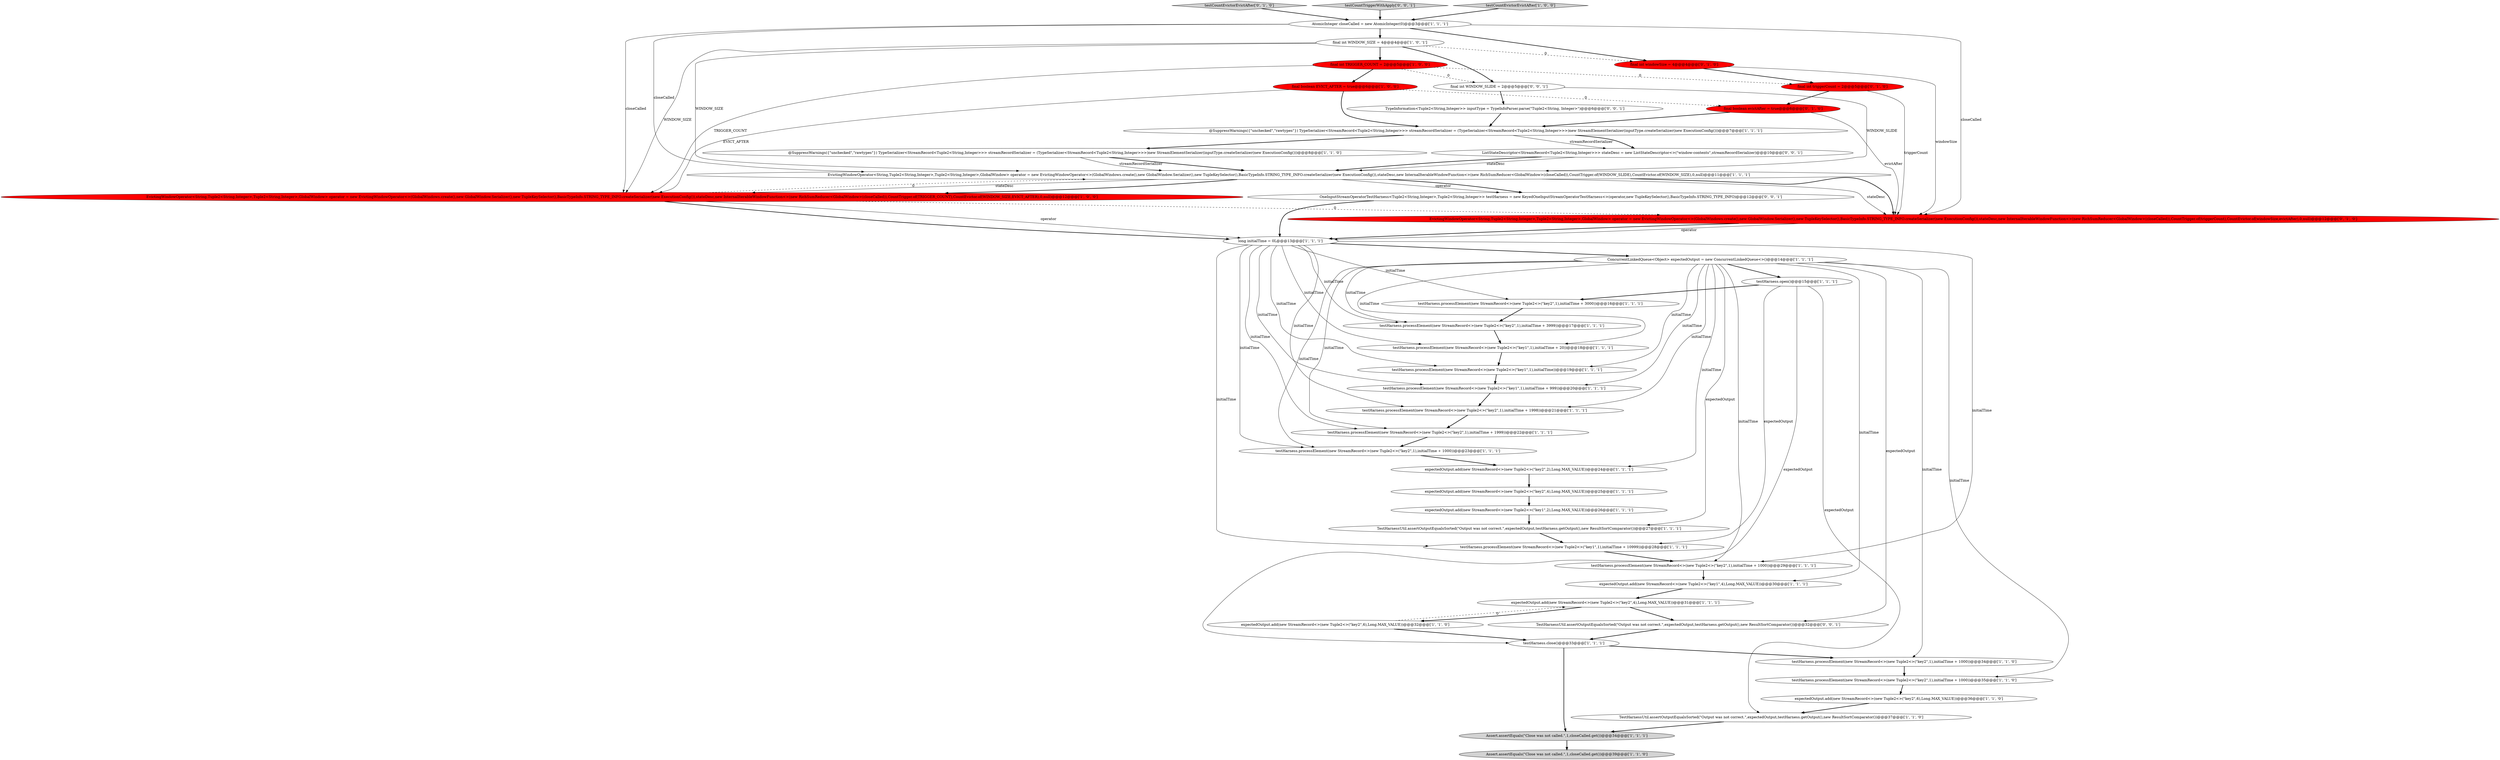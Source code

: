 digraph {
25 [style = filled, label = "testHarness.processElement(new StreamRecord<>(new Tuple2<>(\"key1\",1),initialTime + 999))@@@20@@@['1', '1', '1']", fillcolor = white, shape = ellipse image = "AAA0AAABBB1BBB"];
7 [style = filled, label = "testHarness.close()@@@33@@@['1', '1', '1']", fillcolor = white, shape = ellipse image = "AAA0AAABBB1BBB"];
15 [style = filled, label = "testHarness.processElement(new StreamRecord<>(new Tuple2<>(\"key2\",1),initialTime + 1000))@@@35@@@['1', '1', '0']", fillcolor = white, shape = ellipse image = "AAA0AAABBB1BBB"];
13 [style = filled, label = "testHarness.processElement(new StreamRecord<>(new Tuple2<>(\"key2\",1),initialTime + 1999))@@@22@@@['1', '1', '1']", fillcolor = white, shape = ellipse image = "AAA0AAABBB1BBB"];
32 [style = filled, label = "final int WINDOW_SIZE = 4@@@4@@@['1', '0', '1']", fillcolor = white, shape = ellipse image = "AAA0AAABBB1BBB"];
38 [style = filled, label = "final int triggerCount = 2@@@5@@@['0', '1', '0']", fillcolor = red, shape = ellipse image = "AAA1AAABBB2BBB"];
18 [style = filled, label = "expectedOutput.add(new StreamRecord<>(new Tuple2<>(\"key2\",6),Long.MAX_VALUE))@@@36@@@['1', '1', '0']", fillcolor = white, shape = ellipse image = "AAA0AAABBB1BBB"];
19 [style = filled, label = "testHarness.processElement(new StreamRecord<>(new Tuple2<>(\"key2\",1),initialTime + 1998))@@@21@@@['1', '1', '1']", fillcolor = white, shape = ellipse image = "AAA0AAABBB1BBB"];
39 [style = filled, label = "testCountEvictorEvictAfter['0', '1', '0']", fillcolor = lightgray, shape = diamond image = "AAA0AAABBB2BBB"];
29 [style = filled, label = "TestHarnessUtil.assertOutputEqualsSorted(\"Output was not correct.\",expectedOutput,testHarness.getOutput(),new ResultSortComparator())@@@27@@@['1', '1', '1']", fillcolor = white, shape = ellipse image = "AAA0AAABBB1BBB"];
34 [style = filled, label = "expectedOutput.add(new StreamRecord<>(new Tuple2<>(\"key2\",2),Long.MAX_VALUE))@@@24@@@['1', '1', '1']", fillcolor = white, shape = ellipse image = "AAA0AAABBB1BBB"];
42 [style = filled, label = "TestHarnessUtil.assertOutputEqualsSorted(\"Output was not correct.\",expectedOutput,testHarness.getOutput(),new ResultSortComparator())@@@32@@@['0', '0', '1']", fillcolor = white, shape = ellipse image = "AAA0AAABBB3BBB"];
43 [style = filled, label = "TypeInformation<Tuple2<String,Integer>> inputType = TypeInfoParser.parse(\"Tuple2<String, Integer>\")@@@6@@@['0', '0', '1']", fillcolor = white, shape = ellipse image = "AAA0AAABBB3BBB"];
46 [style = filled, label = "testCountTriggerWithApply['0', '0', '1']", fillcolor = lightgray, shape = diamond image = "AAA0AAABBB3BBB"];
14 [style = filled, label = "testHarness.processElement(new StreamRecord<>(new Tuple2<>(\"key1\",1),initialTime + 10999))@@@28@@@['1', '1', '1']", fillcolor = white, shape = ellipse image = "AAA0AAABBB1BBB"];
28 [style = filled, label = "Assert.assertEquals(\"Close was not called.\",1,closeCalled.get())@@@34@@@['1', '1', '1']", fillcolor = lightgray, shape = ellipse image = "AAA0AAABBB1BBB"];
8 [style = filled, label = "expectedOutput.add(new StreamRecord<>(new Tuple2<>(\"key2\",6),Long.MAX_VALUE))@@@32@@@['1', '1', '0']", fillcolor = white, shape = ellipse image = "AAA0AAABBB1BBB"];
10 [style = filled, label = "testHarness.processElement(new StreamRecord<>(new Tuple2<>(\"key2\",1),initialTime + 3000))@@@16@@@['1', '1', '1']", fillcolor = white, shape = ellipse image = "AAA0AAABBB1BBB"];
11 [style = filled, label = "testHarness.processElement(new StreamRecord<>(new Tuple2<>(\"key2\",1),initialTime + 1000))@@@23@@@['1', '1', '1']", fillcolor = white, shape = ellipse image = "AAA0AAABBB1BBB"];
24 [style = filled, label = "final boolean EVICT_AFTER = true@@@6@@@['1', '0', '0']", fillcolor = red, shape = ellipse image = "AAA1AAABBB1BBB"];
0 [style = filled, label = "TestHarnessUtil.assertOutputEqualsSorted(\"Output was not correct.\",expectedOutput,testHarness.getOutput(),new ResultSortComparator())@@@37@@@['1', '1', '0']", fillcolor = white, shape = ellipse image = "AAA0AAABBB1BBB"];
45 [style = filled, label = "final int WINDOW_SLIDE = 2@@@5@@@['0', '0', '1']", fillcolor = white, shape = ellipse image = "AAA0AAABBB3BBB"];
44 [style = filled, label = "OneInputStreamOperatorTestHarness<Tuple2<String,Integer>,Tuple2<String,Integer>> testHarness = new KeyedOneInputStreamOperatorTestHarness<>(operator,new TupleKeySelector(),BasicTypeInfo.STRING_TYPE_INFO)@@@12@@@['0', '0', '1']", fillcolor = white, shape = ellipse image = "AAA0AAABBB3BBB"];
40 [style = filled, label = "final boolean evictAfter = true@@@6@@@['0', '1', '0']", fillcolor = red, shape = ellipse image = "AAA1AAABBB2BBB"];
1 [style = filled, label = "ConcurrentLinkedQueue<Object> expectedOutput = new ConcurrentLinkedQueue<>()@@@14@@@['1', '1', '1']", fillcolor = white, shape = ellipse image = "AAA0AAABBB1BBB"];
37 [style = filled, label = "EvictingWindowOperator<String,Tuple2<String,Integer>,Tuple2<String,Integer>,GlobalWindow> operator = new EvictingWindowOperator<>(GlobalWindows.create(),new GlobalWindow.Serializer(),new TupleKeySelector(),BasicTypeInfo.STRING_TYPE_INFO.createSerializer(new ExecutionConfig()),stateDesc,new InternalIterableWindowFunction<>(new RichSumReducer<GlobalWindow>(closeCalled)),CountTrigger.of(triggerCount),CountEvictor.of(windowSize,evictAfter),0,null)@@@12@@@['0', '1', '0']", fillcolor = red, shape = ellipse image = "AAA1AAABBB2BBB"];
9 [style = filled, label = "Assert.assertEquals(\"Close was not called.\",1,closeCalled.get())@@@39@@@['1', '1', '0']", fillcolor = lightgray, shape = ellipse image = "AAA0AAABBB1BBB"];
22 [style = filled, label = "testHarness.open()@@@15@@@['1', '1', '1']", fillcolor = white, shape = ellipse image = "AAA0AAABBB1BBB"];
31 [style = filled, label = "testCountEvictorEvictAfter['1', '0', '0']", fillcolor = lightgray, shape = diamond image = "AAA0AAABBB1BBB"];
26 [style = filled, label = "EvictingWindowOperator<String,Tuple2<String,Integer>,Tuple2<String,Integer>,GlobalWindow> operator = new EvictingWindowOperator<>(GlobalWindows.create(),new GlobalWindow.Serializer(),new TupleKeySelector(),BasicTypeInfo.STRING_TYPE_INFO.createSerializer(new ExecutionConfig()),stateDesc,new InternalIterableWindowFunction<>(new RichSumReducer<GlobalWindow>(closeCalled)),CountTrigger.of(TRIGGER_COUNT),CountEvictor.of(WINDOW_SIZE,EVICT_AFTER),0,null)@@@12@@@['1', '0', '0']", fillcolor = red, shape = ellipse image = "AAA1AAABBB1BBB"];
21 [style = filled, label = "AtomicInteger closeCalled = new AtomicInteger(0)@@@3@@@['1', '1', '1']", fillcolor = white, shape = ellipse image = "AAA0AAABBB1BBB"];
17 [style = filled, label = "testHarness.processElement(new StreamRecord<>(new Tuple2<>(\"key1\",1),initialTime))@@@19@@@['1', '1', '1']", fillcolor = white, shape = ellipse image = "AAA0AAABBB1BBB"];
27 [style = filled, label = "final int TRIGGER_COUNT = 2@@@5@@@['1', '0', '0']", fillcolor = red, shape = ellipse image = "AAA1AAABBB1BBB"];
36 [style = filled, label = "final int windowSize = 4@@@4@@@['0', '1', '0']", fillcolor = red, shape = ellipse image = "AAA1AAABBB2BBB"];
3 [style = filled, label = "testHarness.processElement(new StreamRecord<>(new Tuple2<>(\"key2\",1),initialTime + 1000))@@@29@@@['1', '1', '1']", fillcolor = white, shape = ellipse image = "AAA0AAABBB1BBB"];
41 [style = filled, label = "ListStateDescriptor<StreamRecord<Tuple2<String,Integer>>> stateDesc = new ListStateDescriptor<>(\"window-contents\",streamRecordSerializer)@@@10@@@['0', '0', '1']", fillcolor = white, shape = ellipse image = "AAA0AAABBB3BBB"];
4 [style = filled, label = "@SuppressWarnings({\"unchecked\",\"rawtypes\"}) TypeSerializer<StreamRecord<Tuple2<String,Integer>>> streamRecordSerializer = (TypeSerializer<StreamRecord<Tuple2<String,Integer>>>)new StreamElementSerializer(inputType.createSerializer(new ExecutionConfig()))@@@7@@@['1', '1', '1']", fillcolor = white, shape = ellipse image = "AAA0AAABBB1BBB"];
30 [style = filled, label = "expectedOutput.add(new StreamRecord<>(new Tuple2<>(\"key2\",4),Long.MAX_VALUE))@@@31@@@['1', '1', '1']", fillcolor = white, shape = ellipse image = "AAA0AAABBB1BBB"];
16 [style = filled, label = "@SuppressWarnings({\"unchecked\",\"rawtypes\"}) TypeSerializer<StreamRecord<Tuple2<String,Integer>>> streamRecordSerializer = (TypeSerializer<StreamRecord<Tuple2<String,Integer>>>)new StreamElementSerializer(inputType.createSerializer(new ExecutionConfig()))@@@8@@@['1', '1', '0']", fillcolor = white, shape = ellipse image = "AAA0AAABBB1BBB"];
35 [style = filled, label = "expectedOutput.add(new StreamRecord<>(new Tuple2<>(\"key1\",2),Long.MAX_VALUE))@@@26@@@['1', '1', '1']", fillcolor = white, shape = ellipse image = "AAA0AAABBB1BBB"];
5 [style = filled, label = "expectedOutput.add(new StreamRecord<>(new Tuple2<>(\"key1\",4),Long.MAX_VALUE))@@@30@@@['1', '1', '1']", fillcolor = white, shape = ellipse image = "AAA0AAABBB1BBB"];
2 [style = filled, label = "testHarness.processElement(new StreamRecord<>(new Tuple2<>(\"key2\",1),initialTime + 3999))@@@17@@@['1', '1', '1']", fillcolor = white, shape = ellipse image = "AAA0AAABBB1BBB"];
33 [style = filled, label = "long initialTime = 0L@@@13@@@['1', '1', '1']", fillcolor = white, shape = ellipse image = "AAA0AAABBB1BBB"];
23 [style = filled, label = "expectedOutput.add(new StreamRecord<>(new Tuple2<>(\"key2\",4),Long.MAX_VALUE))@@@25@@@['1', '1', '1']", fillcolor = white, shape = ellipse image = "AAA0AAABBB1BBB"];
12 [style = filled, label = "testHarness.processElement(new StreamRecord<>(new Tuple2<>(\"key1\",1),initialTime + 20))@@@18@@@['1', '1', '1']", fillcolor = white, shape = ellipse image = "AAA0AAABBB1BBB"];
20 [style = filled, label = "testHarness.processElement(new StreamRecord<>(new Tuple2<>(\"key2\",1),initialTime + 1000))@@@34@@@['1', '1', '0']", fillcolor = white, shape = ellipse image = "AAA0AAABBB1BBB"];
6 [style = filled, label = "EvictingWindowOperator<String,Tuple2<String,Integer>,Tuple2<String,Integer>,GlobalWindow> operator = new EvictingWindowOperator<>(GlobalWindows.create(),new GlobalWindow.Serializer(),new TupleKeySelector(),BasicTypeInfo.STRING_TYPE_INFO.createSerializer(new ExecutionConfig()),stateDesc,new InternalIterableWindowFunction<>(new RichSumReducer<GlobalWindow>(closeCalled)),CountTrigger.of(WINDOW_SLIDE),CountEvictor.of(WINDOW_SIZE),0,null)@@@11@@@['1', '1', '1']", fillcolor = white, shape = ellipse image = "AAA0AAABBB1BBB"];
40->4 [style = bold, label=""];
14->3 [style = bold, label=""];
17->25 [style = bold, label=""];
27->38 [style = dashed, label="0"];
22->0 [style = solid, label="expectedOutput"];
28->9 [style = bold, label=""];
31->21 [style = bold, label=""];
26->33 [style = solid, label="operator"];
21->6 [style = solid, label="closeCalled"];
33->17 [style = solid, label="initialTime"];
43->4 [style = bold, label=""];
3->5 [style = bold, label=""];
46->21 [style = bold, label=""];
21->36 [style = bold, label=""];
45->43 [style = bold, label=""];
32->36 [style = dashed, label="0"];
25->19 [style = bold, label=""];
29->14 [style = bold, label=""];
24->26 [style = solid, label="EVICT_AFTER"];
8->30 [style = dashed, label="0"];
5->30 [style = bold, label=""];
37->33 [style = solid, label="operator"];
30->8 [style = bold, label=""];
37->33 [style = bold, label=""];
22->7 [style = solid, label="expectedOutput"];
4->41 [style = solid, label="streamRecordSerializer"];
27->45 [style = dashed, label="0"];
20->15 [style = bold, label=""];
18->0 [style = bold, label=""];
1->11 [style = solid, label="initialTime"];
4->16 [style = bold, label=""];
27->26 [style = solid, label="TRIGGER_COUNT"];
41->6 [style = solid, label="stateDesc"];
33->10 [style = solid, label="initialTime"];
16->6 [style = bold, label=""];
30->42 [style = bold, label=""];
24->40 [style = dashed, label="0"];
41->6 [style = bold, label=""];
33->25 [style = solid, label="initialTime"];
13->11 [style = bold, label=""];
32->6 [style = solid, label="WINDOW_SIZE"];
23->35 [style = bold, label=""];
19->13 [style = bold, label=""];
1->34 [style = solid, label="initialTime"];
6->37 [style = solid, label="stateDesc"];
32->26 [style = solid, label="WINDOW_SIZE"];
10->2 [style = bold, label=""];
42->7 [style = bold, label=""];
1->5 [style = solid, label="initialTime"];
16->6 [style = solid, label="streamRecordSerializer"];
6->44 [style = solid, label="operator"];
40->37 [style = solid, label="evictAfter"];
6->26 [style = bold, label=""];
35->29 [style = bold, label=""];
33->3 [style = solid, label="initialTime"];
12->17 [style = bold, label=""];
44->33 [style = bold, label=""];
1->17 [style = solid, label="initialTime"];
32->27 [style = bold, label=""];
1->12 [style = solid, label="initialTime"];
22->14 [style = solid, label="expectedOutput"];
1->13 [style = solid, label="initialTime"];
7->20 [style = bold, label=""];
1->19 [style = solid, label="initialTime"];
6->44 [style = bold, label=""];
1->25 [style = solid, label="initialTime"];
4->41 [style = bold, label=""];
6->37 [style = bold, label=""];
39->21 [style = bold, label=""];
7->28 [style = bold, label=""];
38->37 [style = solid, label="triggerCount"];
1->2 [style = solid, label="initialTime"];
26->37 [style = dashed, label="0"];
22->10 [style = bold, label=""];
1->29 [style = solid, label="expectedOutput"];
27->24 [style = bold, label=""];
34->23 [style = bold, label=""];
38->40 [style = bold, label=""];
33->11 [style = solid, label="initialTime"];
1->42 [style = solid, label="expectedOutput"];
33->14 [style = solid, label="initialTime"];
32->45 [style = bold, label=""];
1->3 [style = solid, label="initialTime"];
6->26 [style = solid, label="stateDesc"];
33->19 [style = solid, label="initialTime"];
33->12 [style = solid, label="initialTime"];
33->2 [style = solid, label="initialTime"];
33->1 [style = bold, label=""];
15->18 [style = bold, label=""];
2->12 [style = bold, label=""];
8->7 [style = bold, label=""];
1->22 [style = bold, label=""];
26->6 [style = dashed, label="0"];
21->37 [style = solid, label="closeCalled"];
24->4 [style = bold, label=""];
11->34 [style = bold, label=""];
36->37 [style = solid, label="windowSize"];
21->32 [style = bold, label=""];
45->6 [style = solid, label="WINDOW_SLIDE"];
1->20 [style = solid, label="initialTime"];
1->15 [style = solid, label="initialTime"];
33->13 [style = solid, label="initialTime"];
36->38 [style = bold, label=""];
21->26 [style = solid, label="closeCalled"];
26->33 [style = bold, label=""];
0->28 [style = bold, label=""];
}
